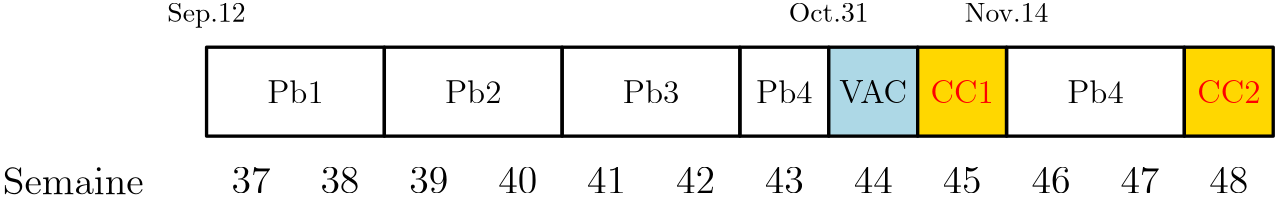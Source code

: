 <?xml version="1.0"?>
<!DOCTYPE ipe SYSTEM "ipe.dtd">
<ipe version="70218" creator="Ipe 7.2.24">
<info created="D:20220822115135" modified="D:20220822120511"/>
<ipestyle name="basic">
<symbol name="arrow/arc(spx)">
<path stroke="sym-stroke" fill="sym-stroke" pen="sym-pen">
0 0 m
-1 0.333 l
-1 -0.333 l
h
</path>
</symbol>
<symbol name="arrow/farc(spx)">
<path stroke="sym-stroke" fill="white" pen="sym-pen">
0 0 m
-1 0.333 l
-1 -0.333 l
h
</path>
</symbol>
<symbol name="arrow/ptarc(spx)">
<path stroke="sym-stroke" fill="sym-stroke" pen="sym-pen">
0 0 m
-1 0.333 l
-0.8 0 l
-1 -0.333 l
h
</path>
</symbol>
<symbol name="arrow/fptarc(spx)">
<path stroke="sym-stroke" fill="white" pen="sym-pen">
0 0 m
-1 0.333 l
-0.8 0 l
-1 -0.333 l
h
</path>
</symbol>
<symbol name="mark/circle(sx)" transformations="translations">
<path fill="sym-stroke">
0.6 0 0 0.6 0 0 e
0.4 0 0 0.4 0 0 e
</path>
</symbol>
<symbol name="mark/disk(sx)" transformations="translations">
<path fill="sym-stroke">
0.6 0 0 0.6 0 0 e
</path>
</symbol>
<symbol name="mark/fdisk(sfx)" transformations="translations">
<group>
<path fill="sym-fill">
0.5 0 0 0.5 0 0 e
</path>
<path fill="sym-stroke" fillrule="eofill">
0.6 0 0 0.6 0 0 e
0.4 0 0 0.4 0 0 e
</path>
</group>
</symbol>
<symbol name="mark/box(sx)" transformations="translations">
<path fill="sym-stroke" fillrule="eofill">
-0.6 -0.6 m
0.6 -0.6 l
0.6 0.6 l
-0.6 0.6 l
h
-0.4 -0.4 m
0.4 -0.4 l
0.4 0.4 l
-0.4 0.4 l
h
</path>
</symbol>
<symbol name="mark/square(sx)" transformations="translations">
<path fill="sym-stroke">
-0.6 -0.6 m
0.6 -0.6 l
0.6 0.6 l
-0.6 0.6 l
h
</path>
</symbol>
<symbol name="mark/fsquare(sfx)" transformations="translations">
<group>
<path fill="sym-fill">
-0.5 -0.5 m
0.5 -0.5 l
0.5 0.5 l
-0.5 0.5 l
h
</path>
<path fill="sym-stroke" fillrule="eofill">
-0.6 -0.6 m
0.6 -0.6 l
0.6 0.6 l
-0.6 0.6 l
h
-0.4 -0.4 m
0.4 -0.4 l
0.4 0.4 l
-0.4 0.4 l
h
</path>
</group>
</symbol>
<symbol name="mark/cross(sx)" transformations="translations">
<group>
<path fill="sym-stroke">
-0.43 -0.57 m
0.57 0.43 l
0.43 0.57 l
-0.57 -0.43 l
h
</path>
<path fill="sym-stroke">
-0.43 0.57 m
0.57 -0.43 l
0.43 -0.57 l
-0.57 0.43 l
h
</path>
</group>
</symbol>
<symbol name="arrow/fnormal(spx)">
<path stroke="sym-stroke" fill="white" pen="sym-pen">
0 0 m
-1 0.333 l
-1 -0.333 l
h
</path>
</symbol>
<symbol name="arrow/pointed(spx)">
<path stroke="sym-stroke" fill="sym-stroke" pen="sym-pen">
0 0 m
-1 0.333 l
-0.8 0 l
-1 -0.333 l
h
</path>
</symbol>
<symbol name="arrow/fpointed(spx)">
<path stroke="sym-stroke" fill="white" pen="sym-pen">
0 0 m
-1 0.333 l
-0.8 0 l
-1 -0.333 l
h
</path>
</symbol>
<symbol name="arrow/linear(spx)">
<path stroke="sym-stroke" pen="sym-pen">
-1 0.333 m
0 0 l
-1 -0.333 l
</path>
</symbol>
<symbol name="arrow/fdouble(spx)">
<path stroke="sym-stroke" fill="white" pen="sym-pen">
0 0 m
-1 0.333 l
-1 -0.333 l
h
-1 0 m
-2 0.333 l
-2 -0.333 l
h
</path>
</symbol>
<symbol name="arrow/double(spx)">
<path stroke="sym-stroke" fill="sym-stroke" pen="sym-pen">
0 0 m
-1 0.333 l
-1 -0.333 l
h
-1 0 m
-2 0.333 l
-2 -0.333 l
h
</path>
</symbol>
<symbol name="arrow/mid-normal(spx)">
<path stroke="sym-stroke" fill="sym-stroke" pen="sym-pen">
0.5 0 m
-0.5 0.333 l
-0.5 -0.333 l
h
</path>
</symbol>
<symbol name="arrow/mid-fnormal(spx)">
<path stroke="sym-stroke" fill="white" pen="sym-pen">
0.5 0 m
-0.5 0.333 l
-0.5 -0.333 l
h
</path>
</symbol>
<symbol name="arrow/mid-pointed(spx)">
<path stroke="sym-stroke" fill="sym-stroke" pen="sym-pen">
0.5 0 m
-0.5 0.333 l
-0.3 0 l
-0.5 -0.333 l
h
</path>
</symbol>
<symbol name="arrow/mid-fpointed(spx)">
<path stroke="sym-stroke" fill="white" pen="sym-pen">
0.5 0 m
-0.5 0.333 l
-0.3 0 l
-0.5 -0.333 l
h
</path>
</symbol>
<symbol name="arrow/mid-double(spx)">
<path stroke="sym-stroke" fill="sym-stroke" pen="sym-pen">
1 0 m
0 0.333 l
0 -0.333 l
h
0 0 m
-1 0.333 l
-1 -0.333 l
h
</path>
</symbol>
<symbol name="arrow/mid-fdouble(spx)">
<path stroke="sym-stroke" fill="white" pen="sym-pen">
1 0 m
0 0.333 l
0 -0.333 l
h
0 0 m
-1 0.333 l
-1 -0.333 l
h
</path>
</symbol>
<anglesize name="22.5 deg" value="22.5"/>
<anglesize name="30 deg" value="30"/>
<anglesize name="45 deg" value="45"/>
<anglesize name="60 deg" value="60"/>
<anglesize name="90 deg" value="90"/>
<arrowsize name="large" value="10"/>
<arrowsize name="small" value="5"/>
<arrowsize name="tiny" value="3"/>
<color name="blue" value="0 0 1"/>
<color name="brown" value="0.647 0.165 0.165"/>
<color name="darkblue" value="0 0 0.545"/>
<color name="darkcyan" value="0 0.545 0.545"/>
<color name="darkgray" value="0.663"/>
<color name="darkgreen" value="0 0.392 0"/>
<color name="darkmagenta" value="0.545 0 0.545"/>
<color name="darkorange" value="1 0.549 0"/>
<color name="darkred" value="0.545 0 0"/>
<color name="gold" value="1 0.843 0"/>
<color name="gray" value="0.745"/>
<color name="green" value="0 1 0"/>
<color name="lightblue" value="0.678 0.847 0.902"/>
<color name="lightcyan" value="0.878 1 1"/>
<color name="lightgray" value="0.827"/>
<color name="lightgreen" value="0.565 0.933 0.565"/>
<color name="lightyellow" value="1 1 0.878"/>
<color name="navy" value="0 0 0.502"/>
<color name="orange" value="1 0.647 0"/>
<color name="pink" value="1 0.753 0.796"/>
<color name="purple" value="0.627 0.125 0.941"/>
<color name="red" value="1 0 0"/>
<color name="seagreen" value="0.18 0.545 0.341"/>
<color name="turquoise" value="0.251 0.878 0.816"/>
<color name="violet" value="0.933 0.51 0.933"/>
<color name="yellow" value="1 1 0"/>
<dashstyle name="dash dot dotted" value="[4 2 1 2 1 2] 0"/>
<dashstyle name="dash dotted" value="[4 2 1 2] 0"/>
<dashstyle name="dashed" value="[4] 0"/>
<dashstyle name="dotted" value="[1 3] 0"/>
<gridsize name="10 pts (~3.5 mm)" value="10"/>
<gridsize name="14 pts (~5 mm)" value="14"/>
<gridsize name="16 pts (~6 mm)" value="16"/>
<gridsize name="20 pts (~7 mm)" value="20"/>
<gridsize name="28 pts (~10 mm)" value="28"/>
<gridsize name="32 pts (~12 mm)" value="32"/>
<gridsize name="4 pts" value="4"/>
<gridsize name="56 pts (~20 mm)" value="56"/>
<gridsize name="8 pts (~3 mm)" value="8"/>
<opacity name="10%" value="0.1"/>
<opacity name="30%" value="0.3"/>
<opacity name="50%" value="0.5"/>
<opacity name="75%" value="0.75"/>
<pen name="fat" value="1.2"/>
<pen name="heavier" value="0.8"/>
<pen name="ultrafat" value="2"/>
<symbolsize name="large" value="5"/>
<symbolsize name="small" value="2"/>
<symbolsize name="tiny" value="1.1"/>
<textsize name="Huge" value="\Huge"/>
<textsize name="LARGE" value="\LARGE"/>
<textsize name="Large" value="\Large"/>
<textsize name="footnote" value="\footnotesize"/>
<textsize name="huge" value="\huge"/>
<textsize name="large" value="\large"/>
<textsize name="small" value="\small"/>
<textsize name="tiny" value="\tiny"/>
<textstyle name="center" begin="\begin{center}" end="\end{center}"/>
<textstyle name="item" begin="\begin{itemize}\item{}" end="\end{itemize}"/>
<textstyle name="itemize" begin="\begin{itemize}" end="\end{itemize}"/>
<tiling name="falling" angle="-60" step="4" width="1"/>
<tiling name="rising" angle="30" step="4" width="1"/>
</ipestyle>
<page>
<layer name="alpha"/>
<view layers="alpha" active="alpha"/>
<path layer="alpha" matrix="1 0 0 1 96 0" stroke="black" pen="fat">
64 736 m
64 704 l
128 704 l
128 736 l
h
</path>
<path matrix="1 0 0 1 96 0" stroke="black" pen="fat">
128 736 m
128 704 l
192 704 l
192 736 l
h
</path>
<path matrix="1 0 0 1 96 0" stroke="black" pen="fat">
192 736 m
192 704 l
256 704 l
256 736 l
h
</path>
<path matrix="1 0 0 1 288 0" stroke="black" pen="fat">
64 736 m
64 704 l
96 704 l
96 736 l
h
</path>
<path matrix="1 0 0 1 320 0" stroke="black" fill="lightblue" pen="fat">
64 736 m
64 704 l
96 704 l
96 736 l
h
</path>
<path matrix="1 0 0 1 352 0" stroke="black" fill="gold" pen="fat">
64 736 m
64 704 l
96 704 l
96 736 l
h
</path>
<path matrix="1 0 0 1 96 0" stroke="black" pen="fat">
352 736 m
352 704 l
416 704 l
416 736 l
h
</path>
<text matrix="1 0 0 1 128 0" transformations="translations" pos="80 688" stroke="black" type="label" width="14.047" height="9.245" depth="0" halign="center" valign="center" size="Large">38</text>
<text matrix="1 0 0 1 96 0" transformations="translations" pos="80 688" stroke="black" type="label" width="14.047" height="9.245" depth="0" halign="center" valign="center" size="Large">37</text>
<text matrix="1 0 0 1 192 0" transformations="translations" pos="80 688" stroke="black" type="label" width="14.047" height="9.245" depth="0" halign="center" valign="center" size="Large">40</text>
<text matrix="1 0 0 1 160 0" transformations="translations" pos="80 688" stroke="black" type="label" width="14.047" height="9.245" depth="0" halign="center" valign="center" size="Large">39</text>
<text matrix="1 0 0 1 256 0" transformations="translations" pos="80 688" stroke="black" type="label" width="14.047" height="9.245" depth="0" halign="center" valign="center" size="Large">42</text>
<text matrix="1 0 0 1 224 0" transformations="translations" pos="80 688" stroke="black" type="label" width="14.047" height="9.245" depth="0" halign="center" valign="center" size="Large">41</text>
<text matrix="1 0 0 1 320 0" transformations="translations" pos="80 688" stroke="black" type="label" width="14.047" height="9.245" depth="0" halign="center" valign="center" size="Large">44</text>
<text matrix="1 0 0 1 288 0" transformations="translations" pos="80 688" stroke="black" type="label" width="14.047" height="9.245" depth="0" halign="center" valign="center" size="Large">43</text>
<text matrix="1 0 0 1 384 0" transformations="translations" pos="80 688" stroke="black" type="label" width="14.047" height="9.245" depth="0" halign="center" valign="center" size="Large">46</text>
<text matrix="1 0 0 1 352 0" transformations="translations" pos="80 688" stroke="black" type="label" width="14.047" height="9.245" depth="0" halign="center" valign="center" size="Large">45</text>
<text matrix="1 0 0 1 416 0" transformations="translations" pos="80 688" stroke="black" type="label" width="14.047" height="9.245" depth="0" halign="center" valign="center" size="Large">47</text>
<path matrix="1 0 0 1 448 0" stroke="black" fill="gold" pen="fat">
64 736 m
64 704 l
96 704 l
96 736 l
h
</path>
<text matrix="1 0 0 1 448 0" transformations="translations" pos="80 688" stroke="black" type="label" width="14.047" height="9.245" depth="0" halign="center" valign="center" size="Large">48</text>
<text matrix="1 0 0 1 96 0" transformations="translations" pos="304 720" stroke="black" type="label" width="24.379" height="8.169" depth="0" halign="center" valign="center" size="large">VAC</text>
<text matrix="1 0 0 1 128 0" transformations="translations" pos="304 720" stroke="red" type="label" width="22.762" height="8.169" depth="0" halign="center" valign="center" size="large">CC1</text>
<text matrix="1 0 0 1 224 0" transformations="translations" pos="304 720" stroke="red" type="label" width="22.762" height="8.169" depth="0" halign="center" valign="center" size="large">CC2</text>
<text matrix="1 0 0 1 -112 0" transformations="translations" pos="304 720" stroke="black" type="label" width="20.321" height="8.302" depth="0" halign="center" valign="center" size="large">Pb1</text>
<text matrix="1 0 0 1 -48 0" transformations="translations" pos="304 720" stroke="black" type="label" width="20.321" height="8.302" depth="0" halign="center" valign="center" size="large">Pb2</text>
<text matrix="1 0 0 1 16 0" transformations="translations" pos="304 720" stroke="black" type="label" width="20.321" height="8.302" depth="0" halign="center" valign="center" size="large">Pb3</text>
<text matrix="1 0 0 1 64 0" transformations="translations" pos="304 720" stroke="black" type="label" width="20.321" height="8.302" depth="0" halign="center" valign="center" size="large">Pb4</text>
<text matrix="1 0 0 1 176 0" transformations="translations" pos="304 720" stroke="black" type="label" width="20.321" height="8.302" depth="0" halign="center" valign="center" size="large">Pb4</text>
<text matrix="1 0 0 1 96 0" transformations="translations" pos="64 752" stroke="black" type="label" width="28.228" height="6.815" depth="1.93" halign="center" valign="top">Sep.12</text>
<text matrix="1 0 0 1 320 0" transformations="translations" pos="64 752" stroke="black" type="label" width="28.781" height="6.808" depth="0" halign="center" valign="top">Oct.31</text>
<text matrix="1 0 0 1 384 0" transformations="translations" pos="64 752" stroke="black" type="label" width="30.165" height="6.808" depth="0" halign="center" valign="top">Nov.14</text>
<text matrix="1 0 0 1 32 0" transformations="translations" pos="80 688" stroke="black" type="label" width="50.726" height="9.803" depth="0" halign="center" valign="center" size="Large">Semaine</text>
</page>
</ipe>
